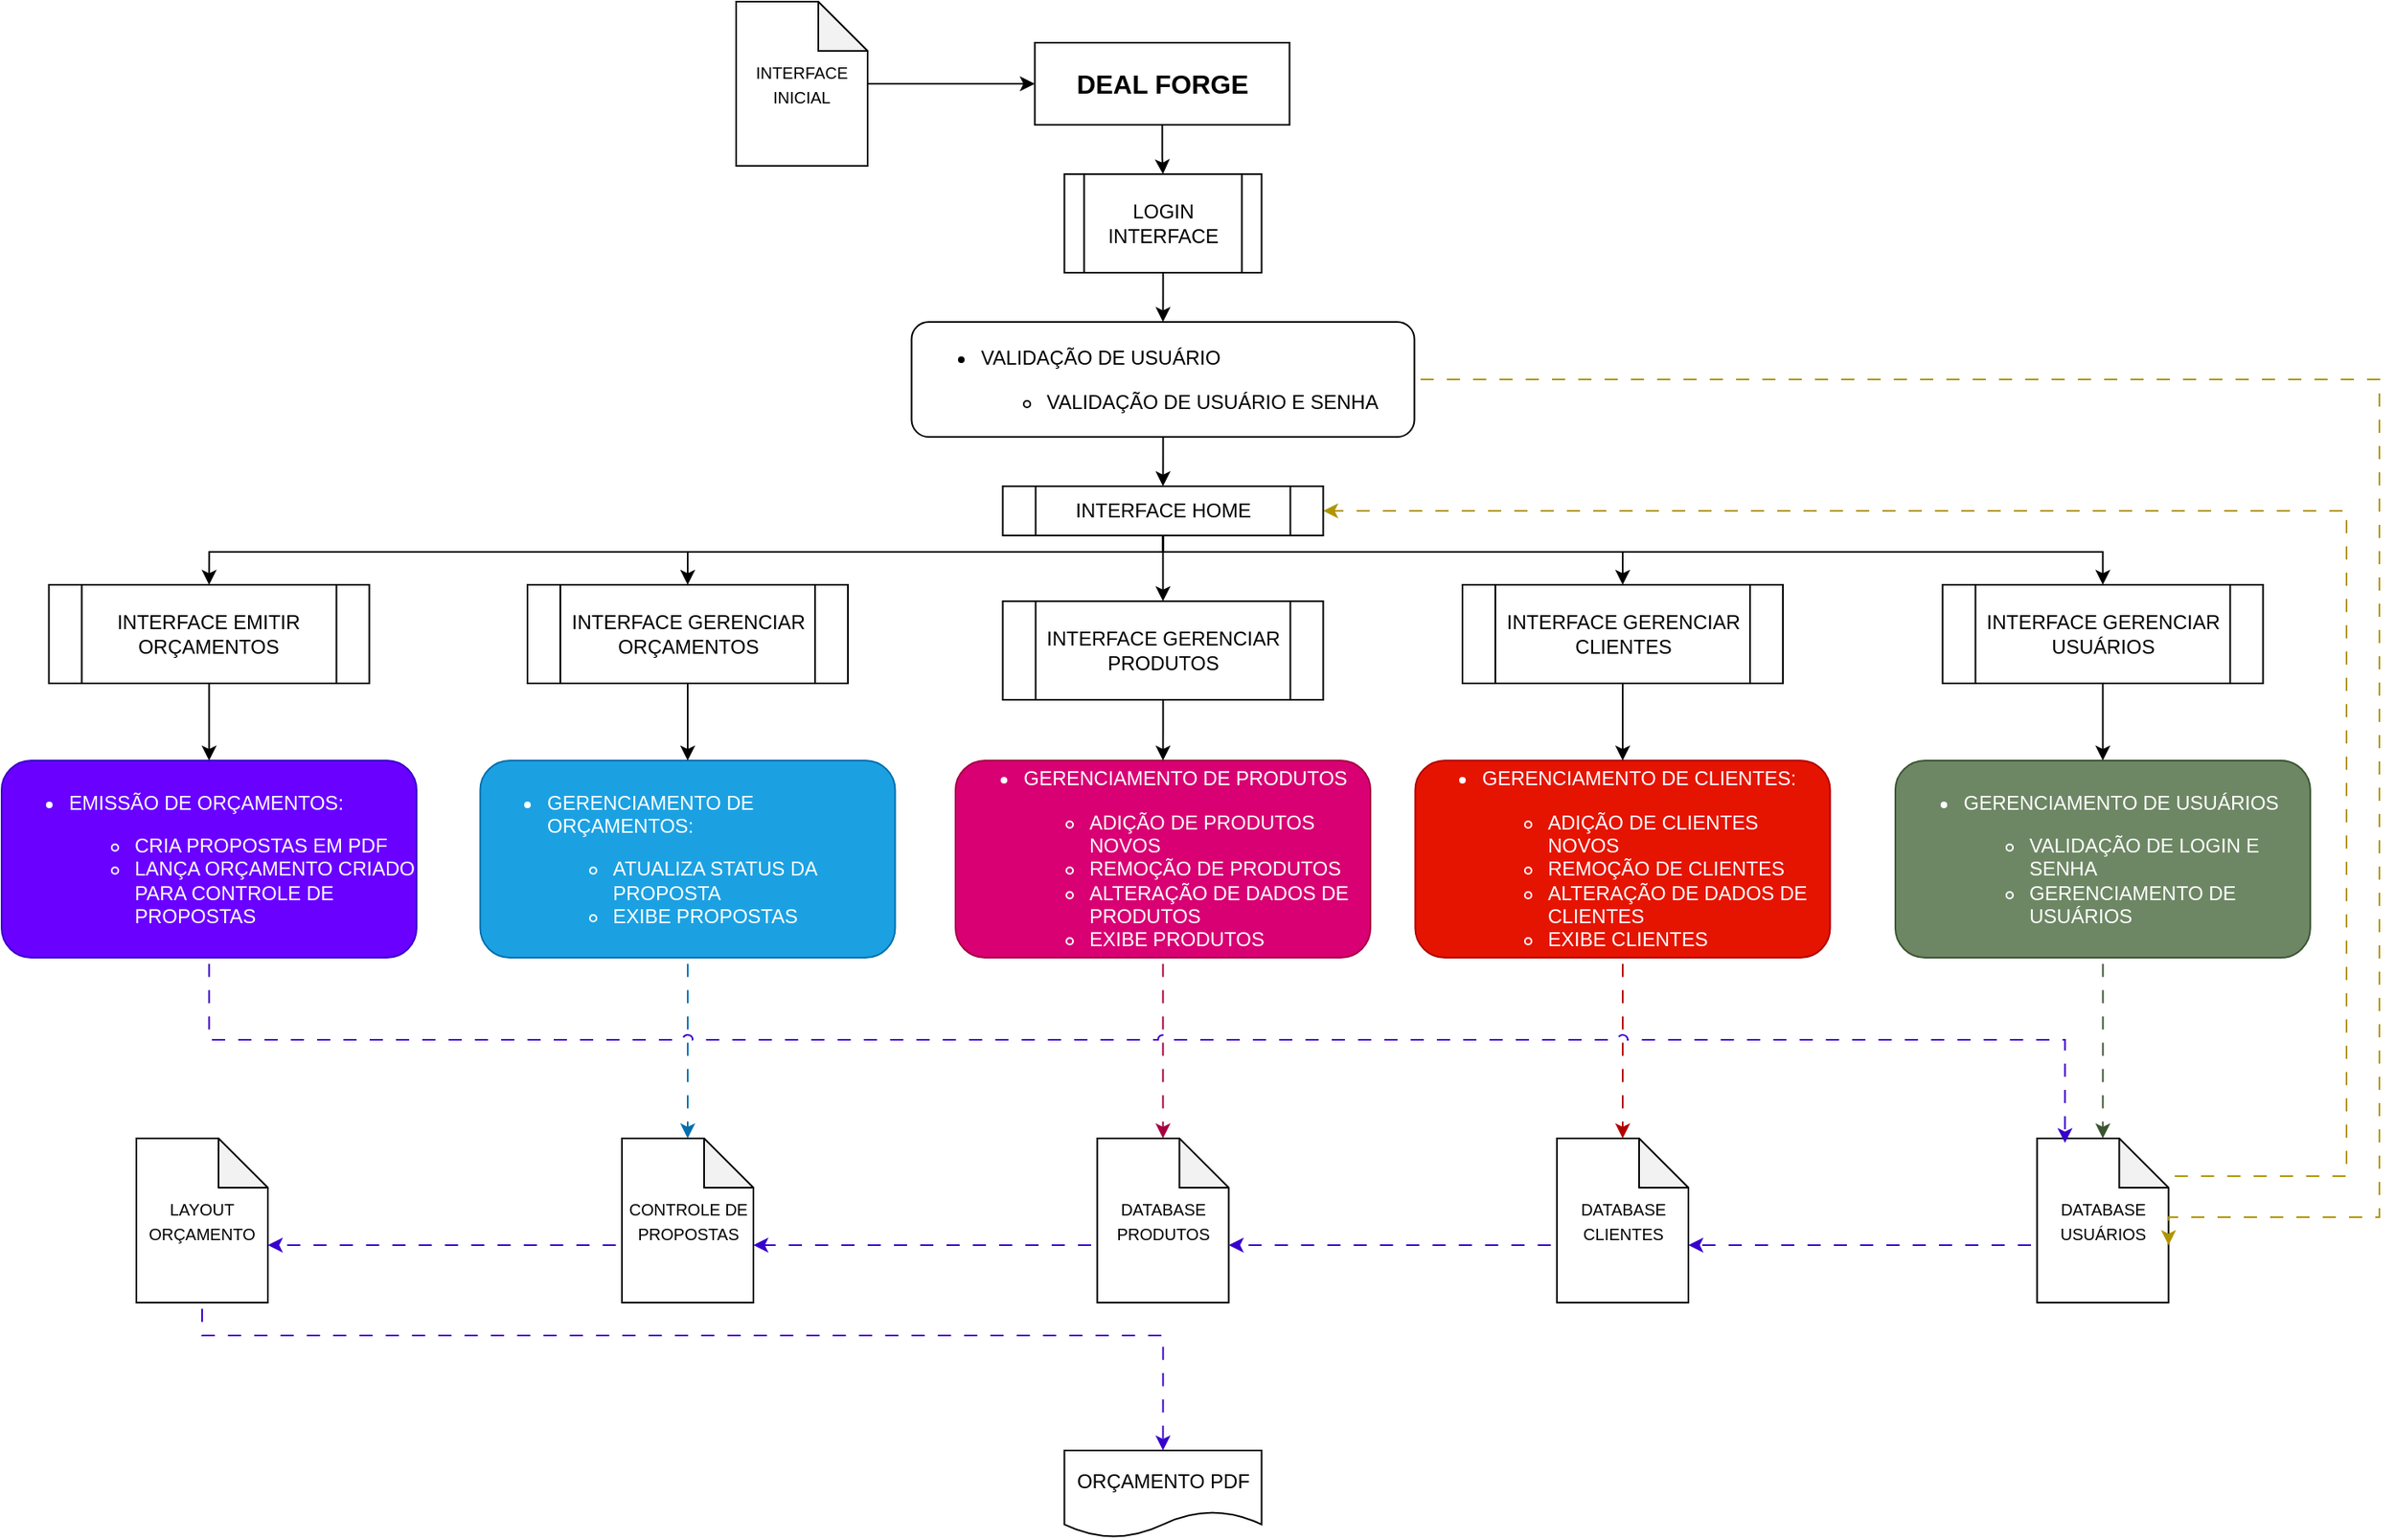 <mxfile version="24.7.17">
  <diagram name="Página-1" id="09XYHj_t5P4I8IXs1cfQ">
    <mxGraphModel dx="3006" dy="1023" grid="1" gridSize="10" guides="1" tooltips="1" connect="1" arrows="1" fold="1" page="1" pageScale="1" pageWidth="1169" pageHeight="827" math="0" shadow="0">
      <root>
        <mxCell id="0" />
        <mxCell id="1" parent="0" />
        <mxCell id="0AtwTI1klRxnO4YtGvaz-6" style="edgeStyle=orthogonalEdgeStyle;rounded=0;orthogonalLoop=1;jettySize=auto;html=1;entryX=0;entryY=0.5;entryDx=0;entryDy=0;" edge="1" parent="1" source="w5LnOviL8SpPW8NTDGUm-1" target="w5LnOviL8SpPW8NTDGUm-4">
          <mxGeometry relative="1" as="geometry" />
        </mxCell>
        <mxCell id="w5LnOviL8SpPW8NTDGUm-1" value="&lt;font style=&quot;font-size: 10px;&quot;&gt;INTERFACE INICIAL&lt;/font&gt;" style="shape=note;whiteSpace=wrap;html=1;backgroundOutline=1;darkOpacity=0.05;" parent="1" vertex="1">
          <mxGeometry x="-260" y="15" width="80" height="100" as="geometry" />
        </mxCell>
        <mxCell id="w5LnOviL8SpPW8NTDGUm-2" value="&lt;font style=&quot;font-size: 10px;&quot;&gt;CONTROLE DE PROPOSTAS&lt;/font&gt;" style="shape=note;whiteSpace=wrap;html=1;backgroundOutline=1;darkOpacity=0.05;" parent="1" vertex="1">
          <mxGeometry x="-329.5" y="707" width="80" height="100" as="geometry" />
        </mxCell>
        <mxCell id="0AtwTI1klRxnO4YtGvaz-25" style="edgeStyle=orthogonalEdgeStyle;rounded=0;orthogonalLoop=1;jettySize=auto;html=1;entryX=0.5;entryY=0;entryDx=0;entryDy=0;fillColor=#6a00ff;strokeColor=#3700CC;flowAnimation=1;" edge="1" parent="1" source="w5LnOviL8SpPW8NTDGUm-3" target="w5LnOviL8SpPW8NTDGUm-78">
          <mxGeometry relative="1" as="geometry">
            <Array as="points">
              <mxPoint x="-585" y="827" />
              <mxPoint y="827" />
            </Array>
          </mxGeometry>
        </mxCell>
        <mxCell id="w5LnOviL8SpPW8NTDGUm-3" value="&lt;font style=&quot;font-size: 10px;&quot;&gt;LAYOUT ORÇAMENTO&lt;/font&gt;" style="shape=note;whiteSpace=wrap;html=1;backgroundOutline=1;darkOpacity=0.05;" parent="1" vertex="1">
          <mxGeometry x="-625" y="707" width="80" height="100" as="geometry" />
        </mxCell>
        <mxCell id="w5LnOviL8SpPW8NTDGUm-43" style="edgeStyle=orthogonalEdgeStyle;rounded=0;orthogonalLoop=1;jettySize=auto;html=1;entryX=0.5;entryY=0;entryDx=0;entryDy=0;" parent="1" source="w5LnOviL8SpPW8NTDGUm-4" target="w5LnOviL8SpPW8NTDGUm-30" edge="1">
          <mxGeometry relative="1" as="geometry" />
        </mxCell>
        <mxCell id="w5LnOviL8SpPW8NTDGUm-4" value="&lt;b&gt;&lt;font style=&quot;font-size: 16px;&quot;&gt;DEAL FORGE&lt;/font&gt;&lt;/b&gt;" style="rounded=0;whiteSpace=wrap;html=1;align=center;" parent="1" vertex="1">
          <mxGeometry x="-78.25" y="40" width="155" height="50" as="geometry" />
        </mxCell>
        <mxCell id="w5LnOviL8SpPW8NTDGUm-5" value="&lt;ul style=&quot;text-align: left;&quot;&gt;&lt;li&gt;EMISSÃO DE ORÇAMENTOS:&lt;/li&gt;&lt;/ul&gt;&lt;ul style=&quot;text-align: left;&quot;&gt;&lt;ul&gt;&lt;li&gt;CRIA PROPOSTAS EM PDF&lt;/li&gt;&lt;li&gt;LANÇA ORÇAMENTO CRIADO PARA CONTROLE DE PROPOSTAS&lt;/li&gt;&lt;/ul&gt;&lt;/ul&gt;" style="rounded=1;whiteSpace=wrap;html=1;fillColor=#6a00ff;fontColor=#ffffff;strokeColor=#3700CC;" parent="1" vertex="1">
          <mxGeometry x="-707" y="477" width="252.5" height="120" as="geometry" />
        </mxCell>
        <mxCell id="w5LnOviL8SpPW8NTDGUm-6" value="&lt;ul style=&quot;text-align: left;&quot;&gt;&lt;li&gt;GERENCIAMENTO DE ORÇAMENTOS:&lt;/li&gt;&lt;/ul&gt;&lt;ul style=&quot;text-align: left;&quot;&gt;&lt;ul&gt;&lt;li&gt;ATUALIZA STATUS DA PROPOSTA&lt;/li&gt;&lt;li&gt;EXIBE PROPOSTAS&lt;/li&gt;&lt;/ul&gt;&lt;/ul&gt;" style="rounded=1;whiteSpace=wrap;html=1;fillColor=#1ba1e2;fontColor=#ffffff;strokeColor=#006EAF;" parent="1" vertex="1">
          <mxGeometry x="-415.75" y="477" width="252.5" height="120" as="geometry" />
        </mxCell>
        <mxCell id="w5LnOviL8SpPW8NTDGUm-7" value="&lt;ul style=&quot;text-align: left;&quot;&gt;&lt;li&gt;GERENCIAMENTO DE CLIENTES:&lt;/li&gt;&lt;/ul&gt;&lt;ul style=&quot;text-align: left;&quot;&gt;&lt;ul&gt;&lt;li&gt;ADIÇÃO DE CLIENTES NOVOS&lt;/li&gt;&lt;li&gt;REMOÇÃO DE CLIENTES&lt;/li&gt;&lt;li&gt;ALTERAÇÃO DE DADOS DE CLIENTES&lt;/li&gt;&lt;li&gt;EXIBE CLIENTES&lt;/li&gt;&lt;/ul&gt;&lt;/ul&gt;" style="rounded=1;whiteSpace=wrap;html=1;fillColor=#e51400;fontColor=#ffffff;strokeColor=#B20000;" parent="1" vertex="1">
          <mxGeometry x="153.25" y="477" width="252.5" height="120" as="geometry" />
        </mxCell>
        <mxCell id="w5LnOviL8SpPW8NTDGUm-88" style="edgeStyle=orthogonalEdgeStyle;rounded=0;orthogonalLoop=1;jettySize=auto;html=1;entryX=0.5;entryY=0;entryDx=0;entryDy=0;" parent="1" source="w5LnOviL8SpPW8NTDGUm-11" target="w5LnOviL8SpPW8NTDGUm-35" edge="1">
          <mxGeometry relative="1" as="geometry" />
        </mxCell>
        <mxCell id="w5LnOviL8SpPW8NTDGUm-11" value="&lt;ul&gt;&lt;li&gt;VALIDAÇÃO DE USUÁRIO&lt;/li&gt;&lt;/ul&gt;&lt;ul&gt;&lt;ul&gt;&lt;li&gt;VALIDAÇÃO DE USUÁRIO E SENHA&lt;/li&gt;&lt;/ul&gt;&lt;/ul&gt;" style="rounded=1;whiteSpace=wrap;html=1;align=left;" parent="1" vertex="1">
          <mxGeometry x="-153.25" y="210" width="306" height="70" as="geometry" />
        </mxCell>
        <mxCell id="w5LnOviL8SpPW8NTDGUm-23" value="&lt;div style=&quot;&quot;&gt;&lt;span style=&quot;background-color: initial;&quot;&gt;&lt;font style=&quot;font-size: 10px;&quot;&gt;DATABASE PRODUTOS&lt;/font&gt;&lt;/span&gt;&lt;/div&gt;" style="shape=note;whiteSpace=wrap;html=1;backgroundOutline=1;darkOpacity=0.05;align=center;" parent="1" vertex="1">
          <mxGeometry x="-40.25" y="707" width="80" height="100" as="geometry" />
        </mxCell>
        <mxCell id="0AtwTI1klRxnO4YtGvaz-13" style="edgeStyle=orthogonalEdgeStyle;rounded=0;orthogonalLoop=1;jettySize=auto;html=1;entryX=1;entryY=0.5;entryDx=0;entryDy=0;fillColor=#e3c800;strokeColor=#B09500;flowAnimation=1;" edge="1" parent="1" source="w5LnOviL8SpPW8NTDGUm-24" target="w5LnOviL8SpPW8NTDGUm-35">
          <mxGeometry relative="1" as="geometry">
            <Array as="points">
              <mxPoint x="720" y="730" />
              <mxPoint x="720" y="325" />
            </Array>
          </mxGeometry>
        </mxCell>
        <mxCell id="w5LnOviL8SpPW8NTDGUm-24" value="&lt;div style=&quot;&quot;&gt;&lt;span style=&quot;background-color: initial;&quot;&gt;&lt;font style=&quot;font-size: 10px;&quot;&gt;DATABASE USUÁRIOS&lt;/font&gt;&lt;/span&gt;&lt;/div&gt;" style="shape=note;whiteSpace=wrap;html=1;backgroundOutline=1;darkOpacity=0.05;align=center;" parent="1" vertex="1">
          <mxGeometry x="531.7" y="707" width="80" height="100" as="geometry" />
        </mxCell>
        <mxCell id="w5LnOviL8SpPW8NTDGUm-44" style="edgeStyle=orthogonalEdgeStyle;rounded=0;orthogonalLoop=1;jettySize=auto;html=1;entryX=0.5;entryY=0;entryDx=0;entryDy=0;" parent="1" source="w5LnOviL8SpPW8NTDGUm-30" target="w5LnOviL8SpPW8NTDGUm-11" edge="1">
          <mxGeometry relative="1" as="geometry" />
        </mxCell>
        <mxCell id="w5LnOviL8SpPW8NTDGUm-30" value="LOGIN INTERFACE" style="shape=process;whiteSpace=wrap;html=1;backgroundOutline=1;" parent="1" vertex="1">
          <mxGeometry x="-60.25" y="120" width="120" height="60" as="geometry" />
        </mxCell>
        <mxCell id="w5LnOviL8SpPW8NTDGUm-48" style="edgeStyle=orthogonalEdgeStyle;rounded=0;orthogonalLoop=1;jettySize=auto;html=1;" parent="1" target="w5LnOviL8SpPW8NTDGUm-40" edge="1">
          <mxGeometry relative="1" as="geometry">
            <Array as="points">
              <mxPoint x="-143.0" y="350" />
              <mxPoint x="-301.0" y="350" />
            </Array>
            <mxPoint x="3.0" y="350" as="sourcePoint" />
          </mxGeometry>
        </mxCell>
        <mxCell id="w5LnOviL8SpPW8NTDGUm-49" style="edgeStyle=orthogonalEdgeStyle;rounded=0;orthogonalLoop=1;jettySize=auto;html=1;entryX=0.5;entryY=0;entryDx=0;entryDy=0;" parent="1" source="w5LnOviL8SpPW8NTDGUm-35" target="w5LnOviL8SpPW8NTDGUm-42" edge="1">
          <mxGeometry relative="1" as="geometry">
            <Array as="points">
              <mxPoint x="-4.619e-14" y="350" />
              <mxPoint x="280.0" y="350" />
            </Array>
          </mxGeometry>
        </mxCell>
        <mxCell id="w5LnOviL8SpPW8NTDGUm-50" style="edgeStyle=orthogonalEdgeStyle;rounded=0;orthogonalLoop=1;jettySize=auto;html=1;entryX=0.5;entryY=0;entryDx=0;entryDy=0;exitX=0.5;exitY=1;exitDx=0;exitDy=0;" parent="1" source="w5LnOviL8SpPW8NTDGUm-35" target="w5LnOviL8SpPW8NTDGUm-46" edge="1">
          <mxGeometry relative="1" as="geometry">
            <Array as="points">
              <mxPoint x="-4.619e-14" y="350" />
              <mxPoint x="572" y="350" />
            </Array>
            <mxPoint x="-7.0" y="340" as="sourcePoint" />
          </mxGeometry>
        </mxCell>
        <mxCell id="0AtwTI1klRxnO4YtGvaz-2" style="edgeStyle=orthogonalEdgeStyle;rounded=0;orthogonalLoop=1;jettySize=auto;html=1;entryX=0.5;entryY=0;entryDx=0;entryDy=0;exitX=0.5;exitY=1;exitDx=0;exitDy=0;" edge="1" parent="1" source="w5LnOviL8SpPW8NTDGUm-35" target="w5LnOviL8SpPW8NTDGUm-41">
          <mxGeometry relative="1" as="geometry">
            <mxPoint x="9.55" y="340" as="sourcePoint" />
            <Array as="points">
              <mxPoint x="-4.619e-14" y="350" />
              <mxPoint x="-581" y="350" />
            </Array>
          </mxGeometry>
        </mxCell>
        <mxCell id="0AtwTI1klRxnO4YtGvaz-5" style="edgeStyle=orthogonalEdgeStyle;rounded=0;orthogonalLoop=1;jettySize=auto;html=1;entryX=0.5;entryY=0;entryDx=0;entryDy=0;" edge="1" parent="1" source="w5LnOviL8SpPW8NTDGUm-35" target="0AtwTI1klRxnO4YtGvaz-3">
          <mxGeometry relative="1" as="geometry" />
        </mxCell>
        <mxCell id="w5LnOviL8SpPW8NTDGUm-35" value="INTERFACE HOME" style="shape=process;whiteSpace=wrap;html=1;backgroundOutline=1;" parent="1" vertex="1">
          <mxGeometry x="-97.75" y="310" width="195" height="30" as="geometry" />
        </mxCell>
        <mxCell id="0AtwTI1klRxnO4YtGvaz-4" style="edgeStyle=orthogonalEdgeStyle;rounded=0;orthogonalLoop=1;jettySize=auto;html=1;entryX=0.5;entryY=0;entryDx=0;entryDy=0;" edge="1" parent="1" source="w5LnOviL8SpPW8NTDGUm-40" target="w5LnOviL8SpPW8NTDGUm-6">
          <mxGeometry relative="1" as="geometry" />
        </mxCell>
        <mxCell id="w5LnOviL8SpPW8NTDGUm-40" value="INTERFACE GERENCIAR ORÇAMENTOS" style="shape=process;whiteSpace=wrap;html=1;backgroundOutline=1;" parent="1" vertex="1">
          <mxGeometry x="-387.0" y="370" width="195" height="60" as="geometry" />
        </mxCell>
        <mxCell id="w5LnOviL8SpPW8NTDGUm-54" style="edgeStyle=orthogonalEdgeStyle;rounded=0;orthogonalLoop=1;jettySize=auto;html=1;entryX=0.5;entryY=0;entryDx=0;entryDy=0;" parent="1" source="w5LnOviL8SpPW8NTDGUm-41" target="w5LnOviL8SpPW8NTDGUm-5" edge="1">
          <mxGeometry relative="1" as="geometry" />
        </mxCell>
        <mxCell id="w5LnOviL8SpPW8NTDGUm-41" value="INTERFACE EMITIR ORÇAMENTOS" style="shape=process;whiteSpace=wrap;html=1;backgroundOutline=1;" parent="1" vertex="1">
          <mxGeometry x="-678.25" y="370" width="195" height="60" as="geometry" />
        </mxCell>
        <mxCell id="w5LnOviL8SpPW8NTDGUm-55" style="edgeStyle=orthogonalEdgeStyle;rounded=0;orthogonalLoop=1;jettySize=auto;html=1;entryX=0.5;entryY=0;entryDx=0;entryDy=0;" parent="1" source="w5LnOviL8SpPW8NTDGUm-42" target="w5LnOviL8SpPW8NTDGUm-7" edge="1">
          <mxGeometry relative="1" as="geometry" />
        </mxCell>
        <mxCell id="w5LnOviL8SpPW8NTDGUm-42" value="INTERFACE GERENCIAR CLIENTES" style="shape=process;whiteSpace=wrap;html=1;backgroundOutline=1;" parent="1" vertex="1">
          <mxGeometry x="182.0" y="370" width="195" height="60" as="geometry" />
        </mxCell>
        <mxCell id="w5LnOviL8SpPW8NTDGUm-57" style="edgeStyle=orthogonalEdgeStyle;rounded=0;orthogonalLoop=1;jettySize=auto;html=1;entryX=0.5;entryY=0;entryDx=0;entryDy=0;" parent="1" source="w5LnOviL8SpPW8NTDGUm-46" target="w5LnOviL8SpPW8NTDGUm-53" edge="1">
          <mxGeometry relative="1" as="geometry" />
        </mxCell>
        <mxCell id="w5LnOviL8SpPW8NTDGUm-46" value="INTERFACE GERENCIAR USUÁRIOS" style="shape=process;whiteSpace=wrap;html=1;backgroundOutline=1;" parent="1" vertex="1">
          <mxGeometry x="474.2" y="370" width="195" height="60" as="geometry" />
        </mxCell>
        <mxCell id="w5LnOviL8SpPW8NTDGUm-53" value="&lt;ul&gt;&lt;li&gt;GERENCIAMENTO DE USUÁRIOS&lt;/li&gt;&lt;/ul&gt;&lt;ul&gt;&lt;ul&gt;&lt;li&gt;VALIDAÇÃO DE LOGIN E SENHA&lt;/li&gt;&lt;li&gt;GERENCIAMENTO DE USUÁRIOS&lt;/li&gt;&lt;/ul&gt;&lt;/ul&gt;" style="rounded=1;whiteSpace=wrap;html=1;align=left;fillColor=#6d8764;fontColor=#ffffff;strokeColor=#3A5431;" parent="1" vertex="1">
          <mxGeometry x="445.45" y="477" width="252.5" height="120" as="geometry" />
        </mxCell>
        <mxCell id="w5LnOviL8SpPW8NTDGUm-65" value="&lt;div style=&quot;&quot;&gt;&lt;span style=&quot;background-color: initial;&quot;&gt;&lt;font style=&quot;font-size: 10px;&quot;&gt;DATABASE CLIENTES&lt;/font&gt;&lt;/span&gt;&lt;/div&gt;" style="shape=note;whiteSpace=wrap;html=1;backgroundOutline=1;darkOpacity=0.05;align=center;" parent="1" vertex="1">
          <mxGeometry x="239.5" y="707" width="80" height="100" as="geometry" />
        </mxCell>
        <mxCell id="w5LnOviL8SpPW8NTDGUm-78" value="ORÇAMENTO PDF" style="shape=document;whiteSpace=wrap;html=1;boundedLbl=1;" parent="1" vertex="1">
          <mxGeometry x="-60.25" y="897" width="120" height="53" as="geometry" />
        </mxCell>
        <mxCell id="0AtwTI1klRxnO4YtGvaz-1" value="&lt;ul style=&quot;text-align: left;&quot;&gt;&lt;li&gt;GERENCIAMENTO DE PRODUTOS&lt;/li&gt;&lt;/ul&gt;&lt;ul style=&quot;text-align: left;&quot;&gt;&lt;ul&gt;&lt;li&gt;ADIÇÃO DE PRODUTOS NOVOS&lt;/li&gt;&lt;li&gt;REMOÇÃO DE PRODUTOS&lt;/li&gt;&lt;li&gt;ALTERAÇÃO DE DADOS DE PRODUTOS&lt;/li&gt;&lt;li&gt;EXIBE PRODUTOS&lt;/li&gt;&lt;/ul&gt;&lt;/ul&gt;" style="rounded=1;whiteSpace=wrap;html=1;fillColor=#d80073;fontColor=#ffffff;strokeColor=#A50040;" vertex="1" parent="1">
          <mxGeometry x="-126.5" y="477" width="252.5" height="120" as="geometry" />
        </mxCell>
        <mxCell id="0AtwTI1klRxnO4YtGvaz-27" style="edgeStyle=orthogonalEdgeStyle;rounded=0;orthogonalLoop=1;jettySize=auto;html=1;entryX=0.5;entryY=0;entryDx=0;entryDy=0;" edge="1" parent="1" source="0AtwTI1klRxnO4YtGvaz-3" target="0AtwTI1klRxnO4YtGvaz-1">
          <mxGeometry relative="1" as="geometry" />
        </mxCell>
        <mxCell id="0AtwTI1klRxnO4YtGvaz-3" value="INTERFACE GERENCIAR PRODUTOS" style="shape=process;whiteSpace=wrap;html=1;backgroundOutline=1;" vertex="1" parent="1">
          <mxGeometry x="-97.75" y="380" width="195" height="60" as="geometry" />
        </mxCell>
        <mxCell id="0AtwTI1klRxnO4YtGvaz-12" style="edgeStyle=orthogonalEdgeStyle;rounded=0;orthogonalLoop=1;jettySize=auto;html=1;entryX=0;entryY=0;entryDx=80;entryDy=65;entryPerimeter=0;fillColor=#e3c800;strokeColor=#B09500;flowAnimation=1;" edge="1" parent="1" source="w5LnOviL8SpPW8NTDGUm-11" target="w5LnOviL8SpPW8NTDGUm-24">
          <mxGeometry relative="1" as="geometry">
            <Array as="points">
              <mxPoint x="740" y="245" />
              <mxPoint x="740" y="755" />
            </Array>
          </mxGeometry>
        </mxCell>
        <mxCell id="0AtwTI1klRxnO4YtGvaz-14" style="edgeStyle=orthogonalEdgeStyle;rounded=0;orthogonalLoop=1;jettySize=auto;html=1;entryX=0.5;entryY=0;entryDx=0;entryDy=0;entryPerimeter=0;flowAnimation=1;fillColor=#6d8764;strokeColor=#3A5431;" edge="1" parent="1" source="w5LnOviL8SpPW8NTDGUm-53" target="w5LnOviL8SpPW8NTDGUm-24">
          <mxGeometry relative="1" as="geometry" />
        </mxCell>
        <mxCell id="0AtwTI1klRxnO4YtGvaz-15" style="edgeStyle=orthogonalEdgeStyle;rounded=0;orthogonalLoop=1;jettySize=auto;html=1;entryX=0.5;entryY=0;entryDx=0;entryDy=0;entryPerimeter=0;fillColor=#e51400;strokeColor=#B20000;flowAnimation=1;" edge="1" parent="1" source="w5LnOviL8SpPW8NTDGUm-7" target="w5LnOviL8SpPW8NTDGUm-65">
          <mxGeometry relative="1" as="geometry" />
        </mxCell>
        <mxCell id="0AtwTI1klRxnO4YtGvaz-16" style="edgeStyle=orthogonalEdgeStyle;rounded=0;orthogonalLoop=1;jettySize=auto;html=1;entryX=0.5;entryY=0;entryDx=0;entryDy=0;entryPerimeter=0;fillColor=#d80073;strokeColor=#A50040;flowAnimation=1;" edge="1" parent="1" source="0AtwTI1klRxnO4YtGvaz-1" target="w5LnOviL8SpPW8NTDGUm-23">
          <mxGeometry relative="1" as="geometry">
            <Array as="points">
              <mxPoint y="627" />
              <mxPoint y="627" />
            </Array>
          </mxGeometry>
        </mxCell>
        <mxCell id="0AtwTI1klRxnO4YtGvaz-17" style="edgeStyle=orthogonalEdgeStyle;rounded=0;orthogonalLoop=1;jettySize=auto;html=1;entryX=0.5;entryY=0;entryDx=0;entryDy=0;entryPerimeter=0;flowAnimation=1;fillColor=#1ba1e2;strokeColor=#006EAF;" edge="1" parent="1" source="w5LnOviL8SpPW8NTDGUm-6" target="w5LnOviL8SpPW8NTDGUm-2">
          <mxGeometry relative="1" as="geometry" />
        </mxCell>
        <mxCell id="0AtwTI1klRxnO4YtGvaz-18" style="edgeStyle=orthogonalEdgeStyle;rounded=0;orthogonalLoop=1;jettySize=auto;html=1;entryX=0.212;entryY=0.028;entryDx=0;entryDy=0;entryPerimeter=0;jumpStyle=arc;flowAnimation=1;fillColor=#6a00ff;strokeColor=#3700CC;" edge="1" parent="1" source="w5LnOviL8SpPW8NTDGUm-5" target="w5LnOviL8SpPW8NTDGUm-24">
          <mxGeometry relative="1" as="geometry">
            <Array as="points">
              <mxPoint x="-581" y="647" />
              <mxPoint x="549" y="647" />
            </Array>
          </mxGeometry>
        </mxCell>
        <mxCell id="0AtwTI1klRxnO4YtGvaz-19" style="edgeStyle=orthogonalEdgeStyle;rounded=0;orthogonalLoop=1;jettySize=auto;html=1;entryX=0;entryY=0;entryDx=80;entryDy=65;entryPerimeter=0;fillColor=#6a00ff;strokeColor=#3700CC;flowAnimation=1;" edge="1" parent="1" source="w5LnOviL8SpPW8NTDGUm-24" target="w5LnOviL8SpPW8NTDGUm-65">
          <mxGeometry relative="1" as="geometry">
            <Array as="points">
              <mxPoint x="480" y="772" />
              <mxPoint x="480" y="772" />
            </Array>
          </mxGeometry>
        </mxCell>
        <mxCell id="0AtwTI1klRxnO4YtGvaz-21" style="edgeStyle=orthogonalEdgeStyle;rounded=0;orthogonalLoop=1;jettySize=auto;html=1;entryX=0;entryY=0;entryDx=80;entryDy=65;entryPerimeter=0;flowAnimation=1;fillColor=#6a00ff;strokeColor=#3700CC;" edge="1" parent="1" source="w5LnOviL8SpPW8NTDGUm-65" target="w5LnOviL8SpPW8NTDGUm-23">
          <mxGeometry relative="1" as="geometry">
            <Array as="points">
              <mxPoint x="190" y="772" />
              <mxPoint x="190" y="772" />
            </Array>
          </mxGeometry>
        </mxCell>
        <mxCell id="0AtwTI1klRxnO4YtGvaz-22" style="edgeStyle=orthogonalEdgeStyle;rounded=0;orthogonalLoop=1;jettySize=auto;html=1;entryX=0;entryY=0;entryDx=80;entryDy=65;entryPerimeter=0;flowAnimation=1;fillColor=#6a00ff;strokeColor=#3700CC;" edge="1" parent="1" source="w5LnOviL8SpPW8NTDGUm-23" target="w5LnOviL8SpPW8NTDGUm-2">
          <mxGeometry relative="1" as="geometry">
            <Array as="points">
              <mxPoint x="-90" y="772" />
              <mxPoint x="-90" y="772" />
            </Array>
          </mxGeometry>
        </mxCell>
        <mxCell id="0AtwTI1klRxnO4YtGvaz-23" style="edgeStyle=orthogonalEdgeStyle;rounded=0;orthogonalLoop=1;jettySize=auto;html=1;entryX=0;entryY=0;entryDx=80;entryDy=65;entryPerimeter=0;fillColor=#6a00ff;strokeColor=#3700CC;flowAnimation=1;" edge="1" parent="1" source="w5LnOviL8SpPW8NTDGUm-2" target="w5LnOviL8SpPW8NTDGUm-3">
          <mxGeometry relative="1" as="geometry">
            <Array as="points">
              <mxPoint x="-380" y="772" />
              <mxPoint x="-380" y="772" />
            </Array>
          </mxGeometry>
        </mxCell>
      </root>
    </mxGraphModel>
  </diagram>
</mxfile>
